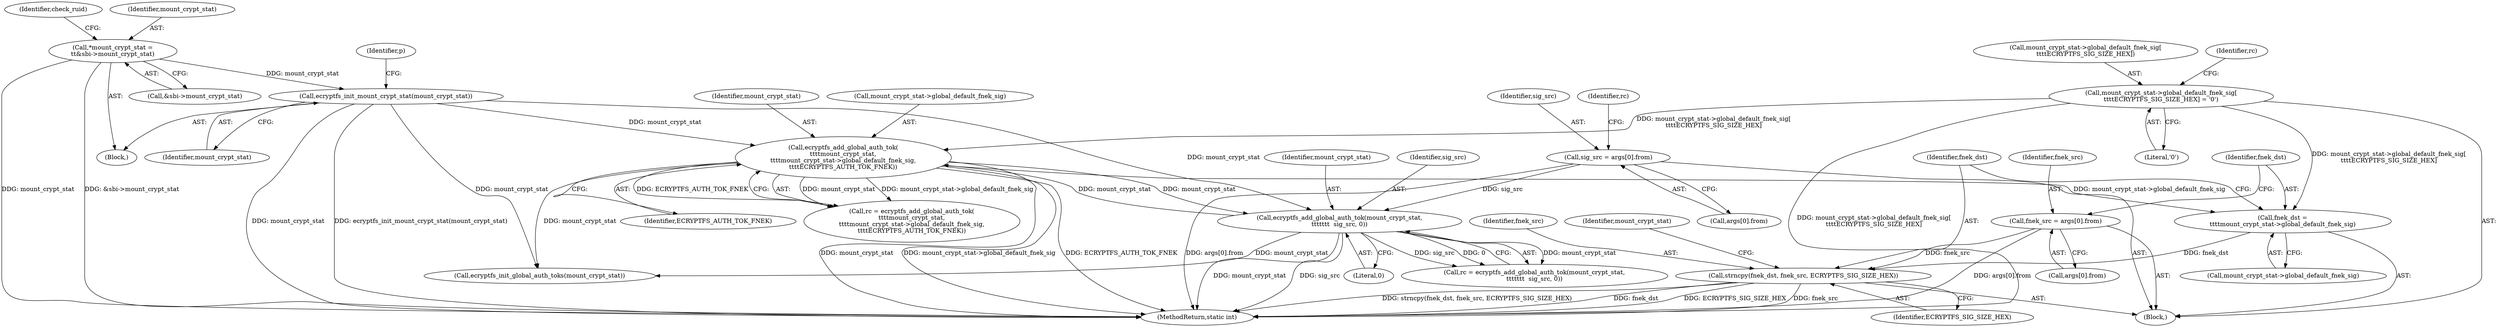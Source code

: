 digraph "0_linux_764355487ea220fdc2faf128d577d7f679b91f97_0@API" {
"1000304" [label="(Call,strncpy(fnek_dst, fnek_src, ECRYPTFS_SIG_SIZE_HEX))"];
"1000299" [label="(Call,fnek_dst =\n\t\t\t\tmount_crypt_stat->global_default_fnek_sig)"];
"1000308" [label="(Call,mount_crypt_stat->global_default_fnek_sig[\n\t\t\t\tECRYPTFS_SIG_SIZE_HEX] = '\0')"];
"1000317" [label="(Call,ecryptfs_add_global_auth_tok(\n\t\t\t\tmount_crypt_stat,\n\t\t\t\tmount_crypt_stat->global_default_fnek_sig,\n\t\t\t\tECRYPTFS_AUTH_TOK_FNEK))"];
"1000163" [label="(Call,ecryptfs_init_mount_crypt_stat(mount_crypt_stat))"];
"1000133" [label="(Call,*mount_crypt_stat =\n\t\t&sbi->mount_crypt_stat)"];
"1000200" [label="(Call,ecryptfs_add_global_auth_tok(mount_crypt_stat,\n\t\t\t\t\t\t\t  sig_src, 0))"];
"1000191" [label="(Call,sig_src = args[0].from)"];
"1000292" [label="(Call,fnek_src = args[0].from)"];
"1000168" [label="(Identifier,p)"];
"1000135" [label="(Call,&sbi->mount_crypt_stat)"];
"1000201" [label="(Identifier,mount_crypt_stat)"];
"1000306" [label="(Identifier,fnek_src)"];
"1000553" [label="(Call,ecryptfs_init_global_auth_toks(mount_crypt_stat))"];
"1000316" [label="(Identifier,rc)"];
"1000309" [label="(Call,mount_crypt_stat->global_default_fnek_sig[\n\t\t\t\tECRYPTFS_SIG_SIZE_HEX])"];
"1000315" [label="(Call,rc = ecryptfs_add_global_auth_tok(\n\t\t\t\tmount_crypt_stat,\n\t\t\t\tmount_crypt_stat->global_default_fnek_sig,\n\t\t\t\tECRYPTFS_AUTH_TOK_FNEK))"];
"1000193" [label="(Call,args[0].from)"];
"1000318" [label="(Identifier,mount_crypt_stat)"];
"1000163" [label="(Call,ecryptfs_init_mount_crypt_stat(mount_crypt_stat))"];
"1000203" [label="(Literal,0)"];
"1000294" [label="(Call,args[0].from)"];
"1000293" [label="(Identifier,fnek_src)"];
"1000301" [label="(Call,mount_crypt_stat->global_default_fnek_sig)"];
"1000322" [label="(Identifier,ECRYPTFS_AUTH_TOK_FNEK)"];
"1000307" [label="(Identifier,ECRYPTFS_SIG_SIZE_HEX)"];
"1000311" [label="(Identifier,mount_crypt_stat)"];
"1000152" [label="(Identifier,check_ruid)"];
"1000192" [label="(Identifier,sig_src)"];
"1000202" [label="(Identifier,sig_src)"];
"1000317" [label="(Call,ecryptfs_add_global_auth_tok(\n\t\t\t\tmount_crypt_stat,\n\t\t\t\tmount_crypt_stat->global_default_fnek_sig,\n\t\t\t\tECRYPTFS_AUTH_TOK_FNEK))"];
"1000560" [label="(MethodReturn,static int)"];
"1000200" [label="(Call,ecryptfs_add_global_auth_tok(mount_crypt_stat,\n\t\t\t\t\t\t\t  sig_src, 0))"];
"1000299" [label="(Call,fnek_dst =\n\t\t\t\tmount_crypt_stat->global_default_fnek_sig)"];
"1000308" [label="(Call,mount_crypt_stat->global_default_fnek_sig[\n\t\t\t\tECRYPTFS_SIG_SIZE_HEX] = '\0')"];
"1000104" [label="(Block,)"];
"1000305" [label="(Identifier,fnek_dst)"];
"1000164" [label="(Identifier,mount_crypt_stat)"];
"1000292" [label="(Call,fnek_src = args[0].from)"];
"1000199" [label="(Identifier,rc)"];
"1000319" [label="(Call,mount_crypt_stat->global_default_fnek_sig)"];
"1000198" [label="(Call,rc = ecryptfs_add_global_auth_tok(mount_crypt_stat,\n\t\t\t\t\t\t\t  sig_src, 0))"];
"1000304" [label="(Call,strncpy(fnek_dst, fnek_src, ECRYPTFS_SIG_SIZE_HEX))"];
"1000133" [label="(Call,*mount_crypt_stat =\n\t\t&sbi->mount_crypt_stat)"];
"1000191" [label="(Call,sig_src = args[0].from)"];
"1000134" [label="(Identifier,mount_crypt_stat)"];
"1000314" [label="(Literal,'\0')"];
"1000188" [label="(Block,)"];
"1000300" [label="(Identifier,fnek_dst)"];
"1000304" -> "1000188"  [label="AST: "];
"1000304" -> "1000307"  [label="CFG: "];
"1000305" -> "1000304"  [label="AST: "];
"1000306" -> "1000304"  [label="AST: "];
"1000307" -> "1000304"  [label="AST: "];
"1000311" -> "1000304"  [label="CFG: "];
"1000304" -> "1000560"  [label="DDG: strncpy(fnek_dst, fnek_src, ECRYPTFS_SIG_SIZE_HEX)"];
"1000304" -> "1000560"  [label="DDG: fnek_dst"];
"1000304" -> "1000560"  [label="DDG: ECRYPTFS_SIG_SIZE_HEX"];
"1000304" -> "1000560"  [label="DDG: fnek_src"];
"1000299" -> "1000304"  [label="DDG: fnek_dst"];
"1000292" -> "1000304"  [label="DDG: fnek_src"];
"1000299" -> "1000188"  [label="AST: "];
"1000299" -> "1000301"  [label="CFG: "];
"1000300" -> "1000299"  [label="AST: "];
"1000301" -> "1000299"  [label="AST: "];
"1000305" -> "1000299"  [label="CFG: "];
"1000308" -> "1000299"  [label="DDG: mount_crypt_stat->global_default_fnek_sig[\n\t\t\t\tECRYPTFS_SIG_SIZE_HEX]"];
"1000317" -> "1000299"  [label="DDG: mount_crypt_stat->global_default_fnek_sig"];
"1000308" -> "1000188"  [label="AST: "];
"1000308" -> "1000314"  [label="CFG: "];
"1000309" -> "1000308"  [label="AST: "];
"1000314" -> "1000308"  [label="AST: "];
"1000316" -> "1000308"  [label="CFG: "];
"1000308" -> "1000560"  [label="DDG: mount_crypt_stat->global_default_fnek_sig[\n\t\t\t\tECRYPTFS_SIG_SIZE_HEX]"];
"1000308" -> "1000317"  [label="DDG: mount_crypt_stat->global_default_fnek_sig[\n\t\t\t\tECRYPTFS_SIG_SIZE_HEX]"];
"1000317" -> "1000315"  [label="AST: "];
"1000317" -> "1000322"  [label="CFG: "];
"1000318" -> "1000317"  [label="AST: "];
"1000319" -> "1000317"  [label="AST: "];
"1000322" -> "1000317"  [label="AST: "];
"1000315" -> "1000317"  [label="CFG: "];
"1000317" -> "1000560"  [label="DDG: mount_crypt_stat"];
"1000317" -> "1000560"  [label="DDG: mount_crypt_stat->global_default_fnek_sig"];
"1000317" -> "1000560"  [label="DDG: ECRYPTFS_AUTH_TOK_FNEK"];
"1000317" -> "1000200"  [label="DDG: mount_crypt_stat"];
"1000317" -> "1000315"  [label="DDG: mount_crypt_stat"];
"1000317" -> "1000315"  [label="DDG: mount_crypt_stat->global_default_fnek_sig"];
"1000317" -> "1000315"  [label="DDG: ECRYPTFS_AUTH_TOK_FNEK"];
"1000163" -> "1000317"  [label="DDG: mount_crypt_stat"];
"1000200" -> "1000317"  [label="DDG: mount_crypt_stat"];
"1000317" -> "1000553"  [label="DDG: mount_crypt_stat"];
"1000163" -> "1000104"  [label="AST: "];
"1000163" -> "1000164"  [label="CFG: "];
"1000164" -> "1000163"  [label="AST: "];
"1000168" -> "1000163"  [label="CFG: "];
"1000163" -> "1000560"  [label="DDG: mount_crypt_stat"];
"1000163" -> "1000560"  [label="DDG: ecryptfs_init_mount_crypt_stat(mount_crypt_stat)"];
"1000133" -> "1000163"  [label="DDG: mount_crypt_stat"];
"1000163" -> "1000200"  [label="DDG: mount_crypt_stat"];
"1000163" -> "1000553"  [label="DDG: mount_crypt_stat"];
"1000133" -> "1000104"  [label="AST: "];
"1000133" -> "1000135"  [label="CFG: "];
"1000134" -> "1000133"  [label="AST: "];
"1000135" -> "1000133"  [label="AST: "];
"1000152" -> "1000133"  [label="CFG: "];
"1000133" -> "1000560"  [label="DDG: mount_crypt_stat"];
"1000133" -> "1000560"  [label="DDG: &sbi->mount_crypt_stat"];
"1000200" -> "1000198"  [label="AST: "];
"1000200" -> "1000203"  [label="CFG: "];
"1000201" -> "1000200"  [label="AST: "];
"1000202" -> "1000200"  [label="AST: "];
"1000203" -> "1000200"  [label="AST: "];
"1000198" -> "1000200"  [label="CFG: "];
"1000200" -> "1000560"  [label="DDG: mount_crypt_stat"];
"1000200" -> "1000560"  [label="DDG: sig_src"];
"1000200" -> "1000198"  [label="DDG: mount_crypt_stat"];
"1000200" -> "1000198"  [label="DDG: sig_src"];
"1000200" -> "1000198"  [label="DDG: 0"];
"1000191" -> "1000200"  [label="DDG: sig_src"];
"1000200" -> "1000553"  [label="DDG: mount_crypt_stat"];
"1000191" -> "1000188"  [label="AST: "];
"1000191" -> "1000193"  [label="CFG: "];
"1000192" -> "1000191"  [label="AST: "];
"1000193" -> "1000191"  [label="AST: "];
"1000199" -> "1000191"  [label="CFG: "];
"1000191" -> "1000560"  [label="DDG: args[0].from"];
"1000292" -> "1000188"  [label="AST: "];
"1000292" -> "1000294"  [label="CFG: "];
"1000293" -> "1000292"  [label="AST: "];
"1000294" -> "1000292"  [label="AST: "];
"1000300" -> "1000292"  [label="CFG: "];
"1000292" -> "1000560"  [label="DDG: args[0].from"];
}
